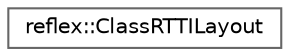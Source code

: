 digraph "Graphical Class Hierarchy"
{
 // LATEX_PDF_SIZE
  bgcolor="transparent";
  edge [fontname=Helvetica,fontsize=10,labelfontname=Helvetica,labelfontsize=10];
  node [fontname=Helvetica,fontsize=10,shape=box,height=0.2,width=0.4];
  rankdir="LR";
  Node0 [id="Node000000",label="reflex::ClassRTTILayout",height=0.2,width=0.4,color="grey40", fillcolor="white", style="filled",URL="$classreflex_1_1ClassRTTILayout.html",tooltip=" "];
}
